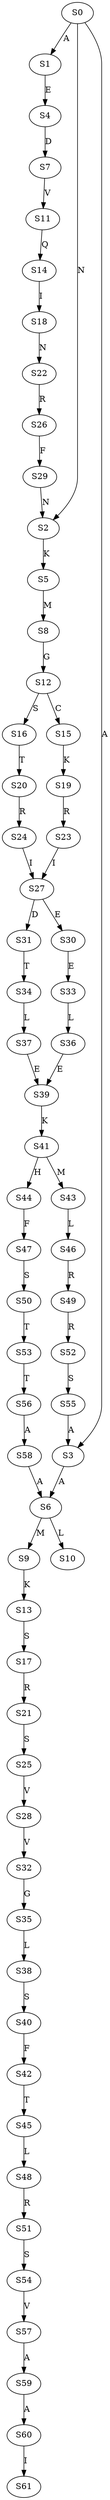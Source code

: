 strict digraph  {
	S0 -> S1 [ label = A ];
	S0 -> S2 [ label = N ];
	S0 -> S3 [ label = A ];
	S1 -> S4 [ label = E ];
	S2 -> S5 [ label = K ];
	S3 -> S6 [ label = A ];
	S4 -> S7 [ label = D ];
	S5 -> S8 [ label = M ];
	S6 -> S9 [ label = M ];
	S6 -> S10 [ label = L ];
	S7 -> S11 [ label = V ];
	S8 -> S12 [ label = G ];
	S9 -> S13 [ label = K ];
	S11 -> S14 [ label = Q ];
	S12 -> S15 [ label = C ];
	S12 -> S16 [ label = S ];
	S13 -> S17 [ label = S ];
	S14 -> S18 [ label = I ];
	S15 -> S19 [ label = K ];
	S16 -> S20 [ label = T ];
	S17 -> S21 [ label = R ];
	S18 -> S22 [ label = N ];
	S19 -> S23 [ label = R ];
	S20 -> S24 [ label = R ];
	S21 -> S25 [ label = S ];
	S22 -> S26 [ label = R ];
	S23 -> S27 [ label = I ];
	S24 -> S27 [ label = I ];
	S25 -> S28 [ label = V ];
	S26 -> S29 [ label = F ];
	S27 -> S30 [ label = E ];
	S27 -> S31 [ label = D ];
	S28 -> S32 [ label = V ];
	S29 -> S2 [ label = N ];
	S30 -> S33 [ label = E ];
	S31 -> S34 [ label = T ];
	S32 -> S35 [ label = G ];
	S33 -> S36 [ label = L ];
	S34 -> S37 [ label = L ];
	S35 -> S38 [ label = L ];
	S36 -> S39 [ label = E ];
	S37 -> S39 [ label = E ];
	S38 -> S40 [ label = S ];
	S39 -> S41 [ label = K ];
	S40 -> S42 [ label = F ];
	S41 -> S43 [ label = M ];
	S41 -> S44 [ label = H ];
	S42 -> S45 [ label = T ];
	S43 -> S46 [ label = L ];
	S44 -> S47 [ label = F ];
	S45 -> S48 [ label = L ];
	S46 -> S49 [ label = R ];
	S47 -> S50 [ label = S ];
	S48 -> S51 [ label = R ];
	S49 -> S52 [ label = R ];
	S50 -> S53 [ label = T ];
	S51 -> S54 [ label = S ];
	S52 -> S55 [ label = S ];
	S53 -> S56 [ label = T ];
	S54 -> S57 [ label = V ];
	S55 -> S3 [ label = A ];
	S56 -> S58 [ label = A ];
	S57 -> S59 [ label = A ];
	S58 -> S6 [ label = A ];
	S59 -> S60 [ label = A ];
	S60 -> S61 [ label = I ];
}
